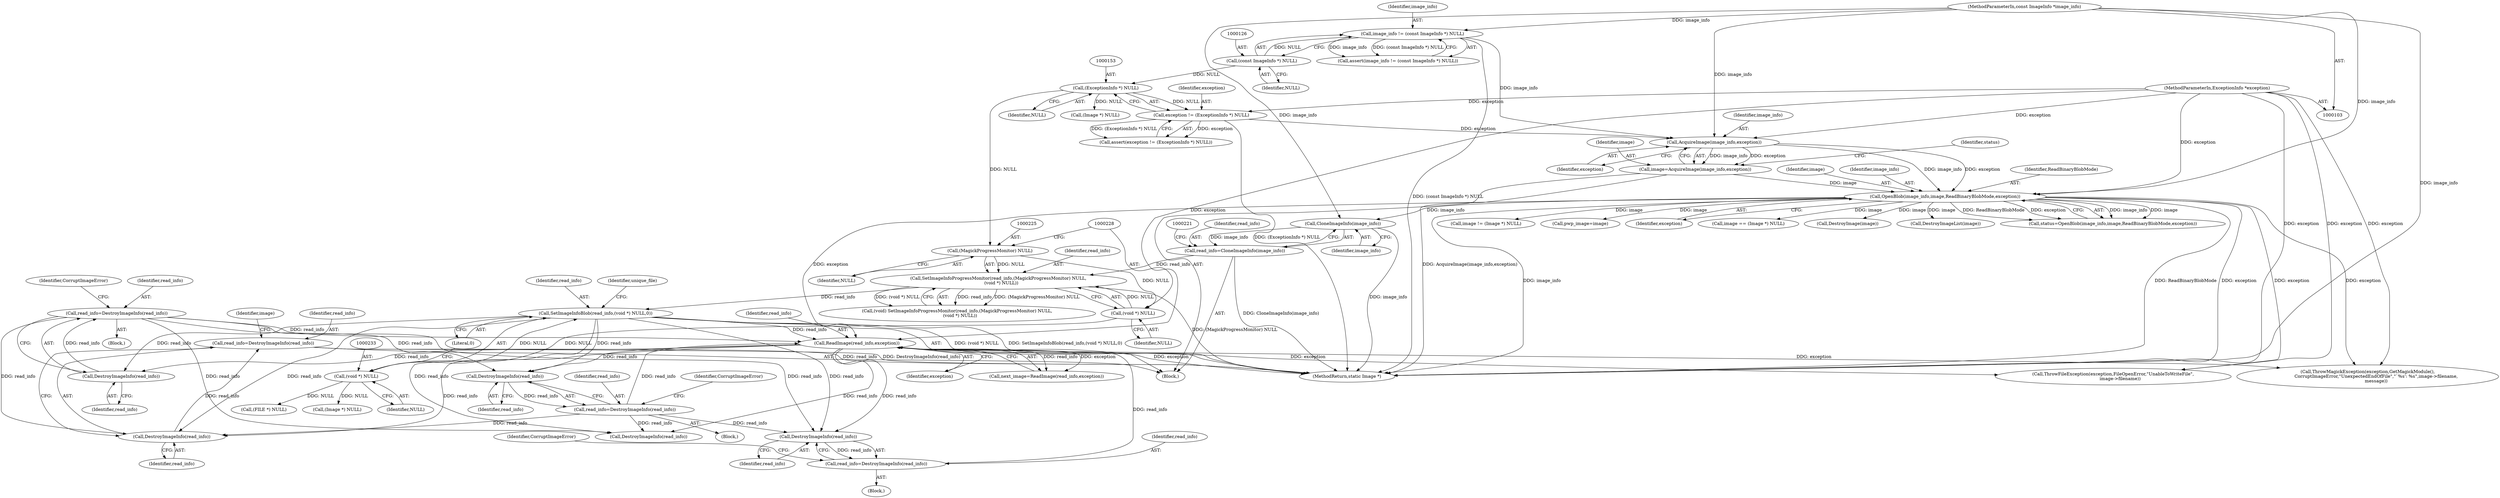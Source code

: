 digraph "0_ImageMagick_6b6bff054d569a77973f2140c0e86366e6168a6c_2@API" {
"1000588" [label="(Call,read_info=DestroyImageInfo(read_info))"];
"1000590" [label="(Call,DestroyImageInfo(read_info))"];
"1000317" [label="(Call,read_info=DestroyImageInfo(read_info))"];
"1000319" [label="(Call,DestroyImageInfo(read_info))"];
"1000230" [label="(Call,SetImageInfoBlob(read_info,(void *) NULL,0))"];
"1000222" [label="(Call,SetImageInfoProgressMonitor(read_info,(MagickProgressMonitor) NULL,\n    (void *) NULL))"];
"1000216" [label="(Call,read_info=CloneImageInfo(image_info))"];
"1000218" [label="(Call,CloneImageInfo(image_info))"];
"1000168" [label="(Call,OpenBlob(image_info,image,ReadBinaryBlobMode,exception))"];
"1000163" [label="(Call,AcquireImage(image_info,exception))"];
"1000123" [label="(Call,image_info != (const ImageInfo *) NULL)"];
"1000104" [label="(MethodParameterIn,const ImageInfo *image_info)"];
"1000125" [label="(Call,(const ImageInfo *) NULL)"];
"1000150" [label="(Call,exception != (ExceptionInfo *) NULL)"];
"1000105" [label="(MethodParameterIn,ExceptionInfo *exception)"];
"1000152" [label="(Call,(ExceptionInfo *) NULL)"];
"1000161" [label="(Call,image=AcquireImage(image_info,exception))"];
"1000224" [label="(Call,(MagickProgressMonitor) NULL)"];
"1000227" [label="(Call,(void *) NULL)"];
"1000232" [label="(Call,(void *) NULL)"];
"1000472" [label="(Call,ReadImage(read_info,exception))"];
"1000463" [label="(Call,read_info=DestroyImageInfo(read_info))"];
"1000465" [label="(Call,DestroyImageInfo(read_info))"];
"1000340" [label="(Call,read_info=DestroyImageInfo(read_info))"];
"1000342" [label="(Call,DestroyImageInfo(read_info))"];
"1000227" [label="(Call,(void *) NULL)"];
"1000217" [label="(Identifier,read_info)"];
"1000465" [label="(Call,DestroyImageInfo(read_info))"];
"1000169" [label="(Identifier,image_info)"];
"1000320" [label="(Identifier,read_info)"];
"1000345" [label="(Identifier,CorruptImageError)"];
"1000593" [label="(Call,image != (Image *) NULL)"];
"1000218" [label="(Call,CloneImageInfo(image_info))"];
"1000152" [label="(Call,(ExceptionInfo *) NULL)"];
"1000463" [label="(Call,read_info=DestroyImageInfo(read_info))"];
"1000317" [label="(Call,read_info=DestroyImageInfo(read_info))"];
"1000219" [label="(Identifier,image_info)"];
"1000161" [label="(Call,image=AcquireImage(image_info,exception))"];
"1000595" [label="(Call,(Image *) NULL)"];
"1000186" [label="(Call,pwp_image=image)"];
"1000124" [label="(Identifier,image_info)"];
"1000167" [label="(Identifier,status)"];
"1000172" [label="(Identifier,exception)"];
"1000154" [label="(Identifier,NULL)"];
"1000458" [label="(Block,)"];
"1000464" [label="(Identifier,read_info)"];
"1000589" [label="(Identifier,read_info)"];
"1000633" [label="(MethodReturn,static Image *)"];
"1000466" [label="(Identifier,read_info)"];
"1000496" [label="(Call,image == (Image *) NULL)"];
"1000342" [label="(Call,DestroyImageInfo(read_info))"];
"1000612" [label="(Call,ThrowMagickException(exception,GetMagickModule(),\n            CorruptImageError,\"UnexpectedEndOfFile\",\"`%s': %s\",image->filename,\n            message))"];
"1000171" [label="(Identifier,ReadBinaryBlobMode)"];
"1000162" [label="(Identifier,image)"];
"1000590" [label="(Call,DestroyImageInfo(read_info))"];
"1000104" [label="(MethodParameterIn,const ImageInfo *image_info)"];
"1000150" [label="(Call,exception != (ExceptionInfo *) NULL)"];
"1000164" [label="(Identifier,image_info)"];
"1000232" [label="(Call,(void *) NULL)"];
"1000382" [label="(Call,ThrowFileException(exception,FileOpenError,\"UnableToWriteFile\",\n          image->filename))"];
"1000222" [label="(Call,SetImageInfoProgressMonitor(read_info,(MagickProgressMonitor) NULL,\n    (void *) NULL))"];
"1000165" [label="(Identifier,exception)"];
"1000341" [label="(Identifier,read_info)"];
"1000474" [label="(Identifier,exception)"];
"1000168" [label="(Call,OpenBlob(image_info,image,ReadBinaryBlobMode,exception))"];
"1000234" [label="(Identifier,NULL)"];
"1000122" [label="(Call,assert(image_info != (const ImageInfo *) NULL))"];
"1000322" [label="(Identifier,CorruptImageError)"];
"1000226" [label="(Identifier,NULL)"];
"1000170" [label="(Identifier,image)"];
"1000237" [label="(Identifier,unique_file)"];
"1000235" [label="(Literal,0)"];
"1000180" [label="(Call,DestroyImage(image))"];
"1000125" [label="(Call,(const ImageInfo *) NULL)"];
"1000335" [label="(Block,)"];
"1000470" [label="(Call,next_image=ReadImage(read_info,exception))"];
"1000127" [label="(Identifier,NULL)"];
"1000319" [label="(Call,DestroyImageInfo(read_info))"];
"1000231" [label="(Identifier,read_info)"];
"1000343" [label="(Identifier,read_info)"];
"1000230" [label="(Call,SetImageInfoBlob(read_info,(void *) NULL,0))"];
"1000105" [label="(MethodParameterIn,ExceptionInfo *exception)"];
"1000349" [label="(Call,(FILE *) NULL)"];
"1000468" [label="(Identifier,CorruptImageError)"];
"1000391" [label="(Call,DestroyImageList(image))"];
"1000312" [label="(Block,)"];
"1000220" [label="(Call,(void) SetImageInfoProgressMonitor(read_info,(MagickProgressMonitor) NULL,\n    (void *) NULL))"];
"1000380" [label="(Call,DestroyImageInfo(read_info))"];
"1000340" [label="(Call,read_info=DestroyImageInfo(read_info))"];
"1000318" [label="(Identifier,read_info)"];
"1000163" [label="(Call,AcquireImage(image_info,exception))"];
"1000149" [label="(Call,assert(exception != (ExceptionInfo *) NULL))"];
"1000229" [label="(Identifier,NULL)"];
"1000216" [label="(Call,read_info=CloneImageInfo(image_info))"];
"1000224" [label="(Call,(MagickProgressMonitor) NULL)"];
"1000588" [label="(Call,read_info=DestroyImageInfo(read_info))"];
"1000472" [label="(Call,ReadImage(read_info,exception))"];
"1000166" [label="(Call,status=OpenBlob(image_info,image,ReadBinaryBlobMode,exception))"];
"1000151" [label="(Identifier,exception)"];
"1000473" [label="(Identifier,read_info)"];
"1000594" [label="(Identifier,image)"];
"1000591" [label="(Identifier,read_info)"];
"1000106" [label="(Block,)"];
"1000123" [label="(Call,image_info != (const ImageInfo *) NULL)"];
"1000223" [label="(Identifier,read_info)"];
"1000183" [label="(Call,(Image *) NULL)"];
"1000588" -> "1000106"  [label="AST: "];
"1000588" -> "1000590"  [label="CFG: "];
"1000589" -> "1000588"  [label="AST: "];
"1000590" -> "1000588"  [label="AST: "];
"1000594" -> "1000588"  [label="CFG: "];
"1000588" -> "1000633"  [label="DDG: read_info"];
"1000588" -> "1000633"  [label="DDG: DestroyImageInfo(read_info)"];
"1000590" -> "1000588"  [label="DDG: read_info"];
"1000590" -> "1000591"  [label="CFG: "];
"1000591" -> "1000590"  [label="AST: "];
"1000317" -> "1000590"  [label="DDG: read_info"];
"1000230" -> "1000590"  [label="DDG: read_info"];
"1000472" -> "1000590"  [label="DDG: read_info"];
"1000340" -> "1000590"  [label="DDG: read_info"];
"1000317" -> "1000312"  [label="AST: "];
"1000317" -> "1000319"  [label="CFG: "];
"1000318" -> "1000317"  [label="AST: "];
"1000319" -> "1000317"  [label="AST: "];
"1000322" -> "1000317"  [label="CFG: "];
"1000319" -> "1000317"  [label="DDG: read_info"];
"1000317" -> "1000342"  [label="DDG: read_info"];
"1000317" -> "1000380"  [label="DDG: read_info"];
"1000317" -> "1000465"  [label="DDG: read_info"];
"1000317" -> "1000472"  [label="DDG: read_info"];
"1000319" -> "1000320"  [label="CFG: "];
"1000320" -> "1000319"  [label="AST: "];
"1000230" -> "1000319"  [label="DDG: read_info"];
"1000472" -> "1000319"  [label="DDG: read_info"];
"1000230" -> "1000106"  [label="AST: "];
"1000230" -> "1000235"  [label="CFG: "];
"1000231" -> "1000230"  [label="AST: "];
"1000232" -> "1000230"  [label="AST: "];
"1000235" -> "1000230"  [label="AST: "];
"1000237" -> "1000230"  [label="CFG: "];
"1000230" -> "1000633"  [label="DDG: (void *) NULL"];
"1000230" -> "1000633"  [label="DDG: SetImageInfoBlob(read_info,(void *) NULL,0)"];
"1000222" -> "1000230"  [label="DDG: read_info"];
"1000232" -> "1000230"  [label="DDG: NULL"];
"1000230" -> "1000342"  [label="DDG: read_info"];
"1000230" -> "1000380"  [label="DDG: read_info"];
"1000230" -> "1000465"  [label="DDG: read_info"];
"1000230" -> "1000472"  [label="DDG: read_info"];
"1000222" -> "1000220"  [label="AST: "];
"1000222" -> "1000227"  [label="CFG: "];
"1000223" -> "1000222"  [label="AST: "];
"1000224" -> "1000222"  [label="AST: "];
"1000227" -> "1000222"  [label="AST: "];
"1000220" -> "1000222"  [label="CFG: "];
"1000222" -> "1000633"  [label="DDG: (MagickProgressMonitor) NULL"];
"1000222" -> "1000220"  [label="DDG: read_info"];
"1000222" -> "1000220"  [label="DDG: (MagickProgressMonitor) NULL"];
"1000222" -> "1000220"  [label="DDG: (void *) NULL"];
"1000216" -> "1000222"  [label="DDG: read_info"];
"1000224" -> "1000222"  [label="DDG: NULL"];
"1000227" -> "1000222"  [label="DDG: NULL"];
"1000216" -> "1000106"  [label="AST: "];
"1000216" -> "1000218"  [label="CFG: "];
"1000217" -> "1000216"  [label="AST: "];
"1000218" -> "1000216"  [label="AST: "];
"1000221" -> "1000216"  [label="CFG: "];
"1000216" -> "1000633"  [label="DDG: CloneImageInfo(image_info)"];
"1000218" -> "1000216"  [label="DDG: image_info"];
"1000218" -> "1000219"  [label="CFG: "];
"1000219" -> "1000218"  [label="AST: "];
"1000218" -> "1000633"  [label="DDG: image_info"];
"1000168" -> "1000218"  [label="DDG: image_info"];
"1000104" -> "1000218"  [label="DDG: image_info"];
"1000168" -> "1000166"  [label="AST: "];
"1000168" -> "1000172"  [label="CFG: "];
"1000169" -> "1000168"  [label="AST: "];
"1000170" -> "1000168"  [label="AST: "];
"1000171" -> "1000168"  [label="AST: "];
"1000172" -> "1000168"  [label="AST: "];
"1000166" -> "1000168"  [label="CFG: "];
"1000168" -> "1000633"  [label="DDG: exception"];
"1000168" -> "1000633"  [label="DDG: image_info"];
"1000168" -> "1000633"  [label="DDG: ReadBinaryBlobMode"];
"1000168" -> "1000166"  [label="DDG: image_info"];
"1000168" -> "1000166"  [label="DDG: image"];
"1000168" -> "1000166"  [label="DDG: ReadBinaryBlobMode"];
"1000168" -> "1000166"  [label="DDG: exception"];
"1000163" -> "1000168"  [label="DDG: image_info"];
"1000163" -> "1000168"  [label="DDG: exception"];
"1000104" -> "1000168"  [label="DDG: image_info"];
"1000161" -> "1000168"  [label="DDG: image"];
"1000105" -> "1000168"  [label="DDG: exception"];
"1000168" -> "1000180"  [label="DDG: image"];
"1000168" -> "1000186"  [label="DDG: image"];
"1000168" -> "1000382"  [label="DDG: exception"];
"1000168" -> "1000391"  [label="DDG: image"];
"1000168" -> "1000472"  [label="DDG: exception"];
"1000168" -> "1000496"  [label="DDG: image"];
"1000168" -> "1000593"  [label="DDG: image"];
"1000168" -> "1000612"  [label="DDG: exception"];
"1000163" -> "1000161"  [label="AST: "];
"1000163" -> "1000165"  [label="CFG: "];
"1000164" -> "1000163"  [label="AST: "];
"1000165" -> "1000163"  [label="AST: "];
"1000161" -> "1000163"  [label="CFG: "];
"1000163" -> "1000161"  [label="DDG: image_info"];
"1000163" -> "1000161"  [label="DDG: exception"];
"1000123" -> "1000163"  [label="DDG: image_info"];
"1000104" -> "1000163"  [label="DDG: image_info"];
"1000150" -> "1000163"  [label="DDG: exception"];
"1000105" -> "1000163"  [label="DDG: exception"];
"1000123" -> "1000122"  [label="AST: "];
"1000123" -> "1000125"  [label="CFG: "];
"1000124" -> "1000123"  [label="AST: "];
"1000125" -> "1000123"  [label="AST: "];
"1000122" -> "1000123"  [label="CFG: "];
"1000123" -> "1000633"  [label="DDG: (const ImageInfo *) NULL"];
"1000123" -> "1000122"  [label="DDG: image_info"];
"1000123" -> "1000122"  [label="DDG: (const ImageInfo *) NULL"];
"1000104" -> "1000123"  [label="DDG: image_info"];
"1000125" -> "1000123"  [label="DDG: NULL"];
"1000104" -> "1000103"  [label="AST: "];
"1000104" -> "1000633"  [label="DDG: image_info"];
"1000125" -> "1000127"  [label="CFG: "];
"1000126" -> "1000125"  [label="AST: "];
"1000127" -> "1000125"  [label="AST: "];
"1000125" -> "1000152"  [label="DDG: NULL"];
"1000150" -> "1000149"  [label="AST: "];
"1000150" -> "1000152"  [label="CFG: "];
"1000151" -> "1000150"  [label="AST: "];
"1000152" -> "1000150"  [label="AST: "];
"1000149" -> "1000150"  [label="CFG: "];
"1000150" -> "1000633"  [label="DDG: (ExceptionInfo *) NULL"];
"1000150" -> "1000149"  [label="DDG: exception"];
"1000150" -> "1000149"  [label="DDG: (ExceptionInfo *) NULL"];
"1000105" -> "1000150"  [label="DDG: exception"];
"1000152" -> "1000150"  [label="DDG: NULL"];
"1000105" -> "1000103"  [label="AST: "];
"1000105" -> "1000633"  [label="DDG: exception"];
"1000105" -> "1000382"  [label="DDG: exception"];
"1000105" -> "1000472"  [label="DDG: exception"];
"1000105" -> "1000612"  [label="DDG: exception"];
"1000152" -> "1000154"  [label="CFG: "];
"1000153" -> "1000152"  [label="AST: "];
"1000154" -> "1000152"  [label="AST: "];
"1000152" -> "1000183"  [label="DDG: NULL"];
"1000152" -> "1000224"  [label="DDG: NULL"];
"1000161" -> "1000106"  [label="AST: "];
"1000162" -> "1000161"  [label="AST: "];
"1000167" -> "1000161"  [label="CFG: "];
"1000161" -> "1000633"  [label="DDG: AcquireImage(image_info,exception)"];
"1000224" -> "1000226"  [label="CFG: "];
"1000225" -> "1000224"  [label="AST: "];
"1000226" -> "1000224"  [label="AST: "];
"1000228" -> "1000224"  [label="CFG: "];
"1000224" -> "1000227"  [label="DDG: NULL"];
"1000227" -> "1000229"  [label="CFG: "];
"1000228" -> "1000227"  [label="AST: "];
"1000229" -> "1000227"  [label="AST: "];
"1000227" -> "1000232"  [label="DDG: NULL"];
"1000232" -> "1000234"  [label="CFG: "];
"1000233" -> "1000232"  [label="AST: "];
"1000234" -> "1000232"  [label="AST: "];
"1000235" -> "1000232"  [label="CFG: "];
"1000232" -> "1000349"  [label="DDG: NULL"];
"1000232" -> "1000595"  [label="DDG: NULL"];
"1000472" -> "1000470"  [label="AST: "];
"1000472" -> "1000474"  [label="CFG: "];
"1000473" -> "1000472"  [label="AST: "];
"1000474" -> "1000472"  [label="AST: "];
"1000470" -> "1000472"  [label="CFG: "];
"1000472" -> "1000633"  [label="DDG: exception"];
"1000472" -> "1000342"  [label="DDG: read_info"];
"1000472" -> "1000380"  [label="DDG: read_info"];
"1000472" -> "1000382"  [label="DDG: exception"];
"1000472" -> "1000465"  [label="DDG: read_info"];
"1000472" -> "1000470"  [label="DDG: read_info"];
"1000472" -> "1000470"  [label="DDG: exception"];
"1000463" -> "1000472"  [label="DDG: read_info"];
"1000340" -> "1000472"  [label="DDG: read_info"];
"1000472" -> "1000612"  [label="DDG: exception"];
"1000463" -> "1000458"  [label="AST: "];
"1000463" -> "1000465"  [label="CFG: "];
"1000464" -> "1000463"  [label="AST: "];
"1000465" -> "1000463"  [label="AST: "];
"1000468" -> "1000463"  [label="CFG: "];
"1000465" -> "1000463"  [label="DDG: read_info"];
"1000465" -> "1000466"  [label="CFG: "];
"1000466" -> "1000465"  [label="AST: "];
"1000340" -> "1000465"  [label="DDG: read_info"];
"1000340" -> "1000335"  [label="AST: "];
"1000340" -> "1000342"  [label="CFG: "];
"1000341" -> "1000340"  [label="AST: "];
"1000342" -> "1000340"  [label="AST: "];
"1000345" -> "1000340"  [label="CFG: "];
"1000342" -> "1000340"  [label="DDG: read_info"];
"1000340" -> "1000380"  [label="DDG: read_info"];
"1000342" -> "1000343"  [label="CFG: "];
"1000343" -> "1000342"  [label="AST: "];
}
